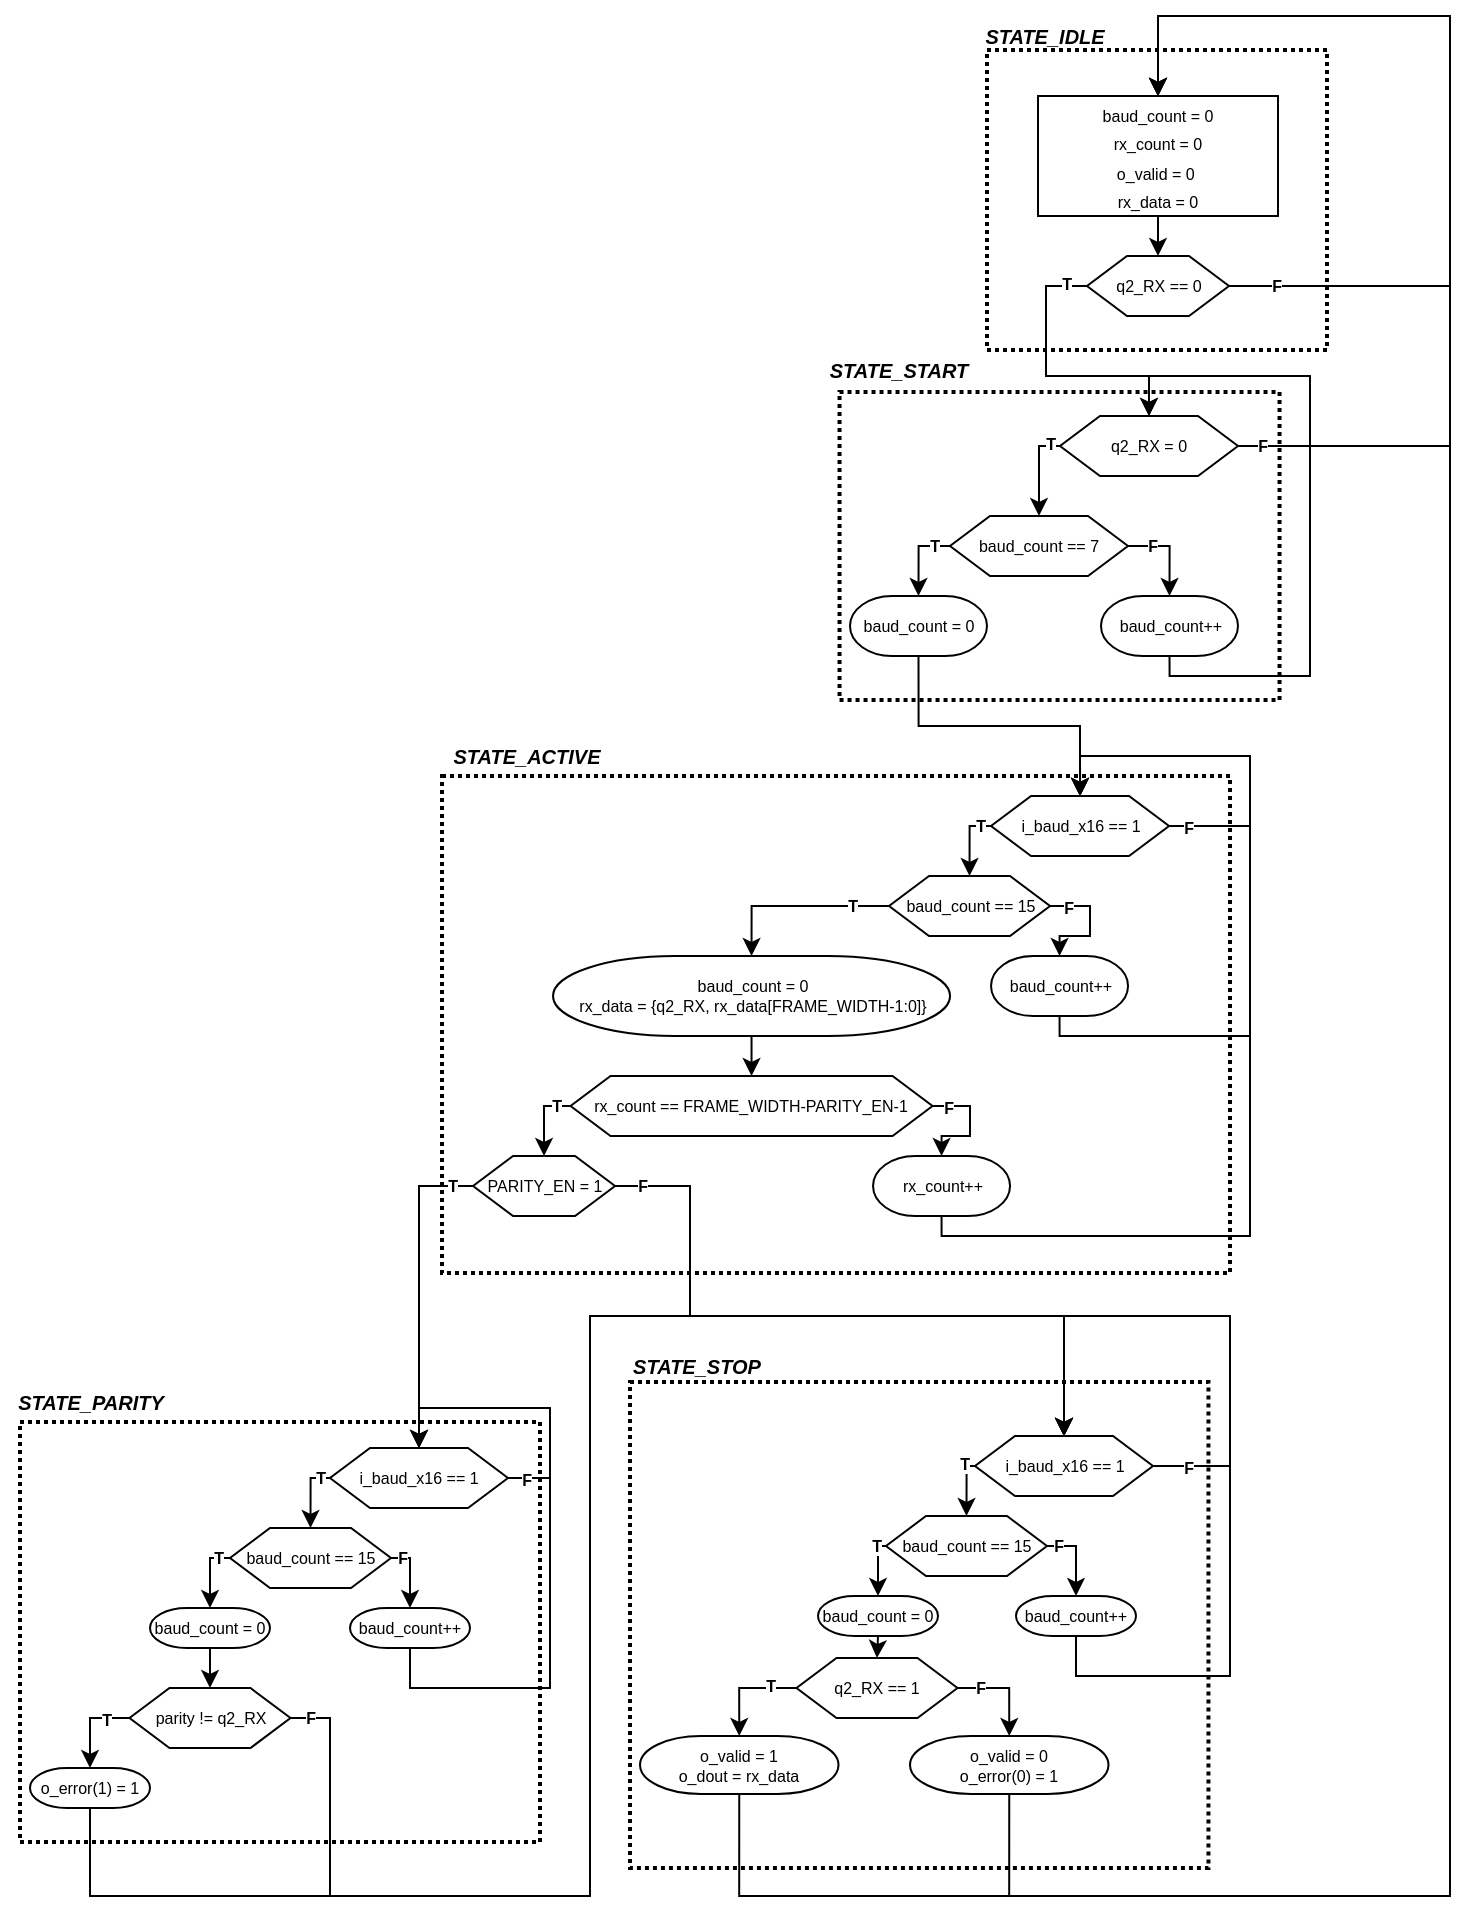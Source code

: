 <mxfile version="19.0.3" type="device"><diagram id="C5RBs43oDa-KdzZeNtuy" name="Page-1"><mxGraphModel dx="1258" dy="735" grid="0" gridSize="10" guides="1" tooltips="1" connect="1" arrows="1" fold="1" page="1" pageScale="1" pageWidth="850" pageHeight="1400" math="0" shadow="0"><root><mxCell id="WIyWlLk6GJQsqaUBKTNV-0"/><mxCell id="WIyWlLk6GJQsqaUBKTNV-1" parent="WIyWlLk6GJQsqaUBKTNV-0"/><mxCell id="Te1aRPJFNTJQqm6nzr4A-109" value="" style="rounded=0;whiteSpace=wrap;html=1;dashed=1;dashPattern=1 1;fontSize=10;strokeWidth=2;" vertex="1" parent="WIyWlLk6GJQsqaUBKTNV-1"><mxGeometry x="330" y="693" width="289.23" height="243" as="geometry"/></mxCell><mxCell id="Te1aRPJFNTJQqm6nzr4A-60" value="" style="rounded=0;whiteSpace=wrap;html=1;fontSize=8;strokeWidth=2;dashed=1;dashPattern=1 1;" vertex="1" parent="WIyWlLk6GJQsqaUBKTNV-1"><mxGeometry x="236" y="390" width="394" height="248.5" as="geometry"/></mxCell><mxCell id="Te1aRPJFNTJQqm6nzr4A-90" value="" style="rounded=0;whiteSpace=wrap;html=1;dashed=1;dashPattern=1 1;fontSize=10;strokeWidth=2;" vertex="1" parent="WIyWlLk6GJQsqaUBKTNV-1"><mxGeometry x="25" y="713" width="260" height="210" as="geometry"/></mxCell><mxCell id="Te1aRPJFNTJQqm6nzr4A-57" value="" style="rounded=0;whiteSpace=wrap;html=1;fontSize=8;strokeWidth=2;dashed=1;dashPattern=1 1;" vertex="1" parent="WIyWlLk6GJQsqaUBKTNV-1"><mxGeometry x="434.77" y="198" width="220" height="154" as="geometry"/></mxCell><mxCell id="Te1aRPJFNTJQqm6nzr4A-45" value="" style="rounded=0;whiteSpace=wrap;html=1;fontSize=8;strokeWidth=2;dashed=1;dashPattern=1 1;" vertex="1" parent="WIyWlLk6GJQsqaUBKTNV-1"><mxGeometry x="508.5" y="27" width="170" height="150" as="geometry"/></mxCell><mxCell id="Te1aRPJFNTJQqm6nzr4A-3" style="edgeStyle=orthogonalEdgeStyle;rounded=0;orthogonalLoop=1;jettySize=auto;html=1;exitX=0.5;exitY=1;exitDx=0;exitDy=0;entryX=0.5;entryY=0;entryDx=0;entryDy=0;fontSize=8;" edge="1" parent="WIyWlLk6GJQsqaUBKTNV-1" source="Te1aRPJFNTJQqm6nzr4A-0" target="Te1aRPJFNTJQqm6nzr4A-1"><mxGeometry relative="1" as="geometry"/></mxCell><mxCell id="Te1aRPJFNTJQqm6nzr4A-0" value="&lt;font style=&quot;font-size: 8px;&quot;&gt;baud_count = 0&lt;br&gt;rx_count = 0&lt;br&gt;o_valid = 0&amp;nbsp;&lt;br&gt;rx_data = 0&lt;br&gt;&lt;/font&gt;" style="rounded=0;whiteSpace=wrap;html=1;" vertex="1" parent="WIyWlLk6GJQsqaUBKTNV-1"><mxGeometry x="534" y="50" width="120" height="60" as="geometry"/></mxCell><mxCell id="Te1aRPJFNTJQqm6nzr4A-5" style="edgeStyle=orthogonalEdgeStyle;rounded=0;orthogonalLoop=1;jettySize=auto;html=1;exitX=1;exitY=0.5;exitDx=0;exitDy=0;entryX=0.5;entryY=0;entryDx=0;entryDy=0;fontSize=8;" edge="1" parent="WIyWlLk6GJQsqaUBKTNV-1" source="Te1aRPJFNTJQqm6nzr4A-1" target="Te1aRPJFNTJQqm6nzr4A-0"><mxGeometry relative="1" as="geometry"><Array as="points"><mxPoint x="740" y="145"/><mxPoint x="740" y="10"/><mxPoint x="594" y="10"/></Array></mxGeometry></mxCell><mxCell id="Te1aRPJFNTJQqm6nzr4A-6" value="F" style="edgeLabel;html=1;align=center;verticalAlign=middle;resizable=0;points=[];fontSize=8;fontStyle=1" vertex="1" connectable="0" parent="Te1aRPJFNTJQqm6nzr4A-5"><mxGeometry x="-0.817" y="1" relative="1" as="geometry"><mxPoint x="-16" y="1" as="offset"/></mxGeometry></mxCell><mxCell id="Te1aRPJFNTJQqm6nzr4A-56" style="edgeStyle=orthogonalEdgeStyle;rounded=0;orthogonalLoop=1;jettySize=auto;html=1;exitX=0;exitY=0.5;exitDx=0;exitDy=0;entryX=0.5;entryY=0;entryDx=0;entryDy=0;fontSize=10;" edge="1" parent="WIyWlLk6GJQsqaUBKTNV-1" source="Te1aRPJFNTJQqm6nzr4A-1" target="Te1aRPJFNTJQqm6nzr4A-48"><mxGeometry relative="1" as="geometry"><Array as="points"><mxPoint x="538" y="145"/><mxPoint x="538" y="190"/><mxPoint x="590" y="190"/></Array></mxGeometry></mxCell><mxCell id="Te1aRPJFNTJQqm6nzr4A-1" value="q2_RX == 0" style="shape=hexagon;perimeter=hexagonPerimeter2;whiteSpace=wrap;html=1;fixedSize=1;fontSize=8;" vertex="1" parent="WIyWlLk6GJQsqaUBKTNV-1"><mxGeometry x="558.5" y="130" width="71" height="30" as="geometry"/></mxCell><mxCell id="Te1aRPJFNTJQqm6nzr4A-30" style="edgeStyle=orthogonalEdgeStyle;rounded=0;orthogonalLoop=1;jettySize=auto;html=1;exitX=0;exitY=0.5;exitDx=0;exitDy=0;entryX=0.5;entryY=0;entryDx=0;entryDy=0;fontSize=8;" edge="1" parent="WIyWlLk6GJQsqaUBKTNV-1" source="Te1aRPJFNTJQqm6nzr4A-28" target="Te1aRPJFNTJQqm6nzr4A-29"><mxGeometry relative="1" as="geometry"/></mxCell><mxCell id="Te1aRPJFNTJQqm6nzr4A-28" value="i_baud_x16 == 1" style="shape=hexagon;perimeter=hexagonPerimeter2;whiteSpace=wrap;html=1;fixedSize=1;fontSize=8;" vertex="1" parent="WIyWlLk6GJQsqaUBKTNV-1"><mxGeometry x="180" y="726" width="89" height="30" as="geometry"/></mxCell><mxCell id="Te1aRPJFNTJQqm6nzr4A-32" style="edgeStyle=orthogonalEdgeStyle;rounded=0;orthogonalLoop=1;jettySize=auto;html=1;exitX=0;exitY=0.5;exitDx=0;exitDy=0;entryX=0.5;entryY=0;entryDx=0;entryDy=0;entryPerimeter=0;fontSize=8;" edge="1" parent="WIyWlLk6GJQsqaUBKTNV-1" source="Te1aRPJFNTJQqm6nzr4A-29" target="Te1aRPJFNTJQqm6nzr4A-31"><mxGeometry relative="1" as="geometry"/></mxCell><mxCell id="Te1aRPJFNTJQqm6nzr4A-37" style="edgeStyle=orthogonalEdgeStyle;rounded=0;orthogonalLoop=1;jettySize=auto;html=1;exitX=1;exitY=0.5;exitDx=0;exitDy=0;entryX=0.5;entryY=0;entryDx=0;entryDy=0;entryPerimeter=0;fontSize=8;" edge="1" parent="WIyWlLk6GJQsqaUBKTNV-1" source="Te1aRPJFNTJQqm6nzr4A-29" target="Te1aRPJFNTJQqm6nzr4A-36"><mxGeometry relative="1" as="geometry"/></mxCell><mxCell id="Te1aRPJFNTJQqm6nzr4A-29" value="baud_count == 15" style="shape=hexagon;perimeter=hexagonPerimeter2;whiteSpace=wrap;html=1;fixedSize=1;fontSize=8;" vertex="1" parent="WIyWlLk6GJQsqaUBKTNV-1"><mxGeometry x="130" y="766" width="80.5" height="30" as="geometry"/></mxCell><mxCell id="Te1aRPJFNTJQqm6nzr4A-34" style="edgeStyle=orthogonalEdgeStyle;rounded=0;orthogonalLoop=1;jettySize=auto;html=1;exitX=0.5;exitY=1;exitDx=0;exitDy=0;exitPerimeter=0;entryX=0.5;entryY=0;entryDx=0;entryDy=0;fontSize=8;" edge="1" parent="WIyWlLk6GJQsqaUBKTNV-1" source="Te1aRPJFNTJQqm6nzr4A-31" target="Te1aRPJFNTJQqm6nzr4A-33"><mxGeometry relative="1" as="geometry"/></mxCell><mxCell id="Te1aRPJFNTJQqm6nzr4A-31" value="baud_count = 0" style="strokeWidth=1;html=1;shape=mxgraph.flowchart.terminator;whiteSpace=wrap;fontSize=8;" vertex="1" parent="WIyWlLk6GJQsqaUBKTNV-1"><mxGeometry x="90" y="806" width="60" height="20" as="geometry"/></mxCell><mxCell id="Te1aRPJFNTJQqm6nzr4A-41" style="edgeStyle=orthogonalEdgeStyle;rounded=0;orthogonalLoop=1;jettySize=auto;html=1;exitX=0;exitY=0.5;exitDx=0;exitDy=0;entryX=0.5;entryY=0;entryDx=0;entryDy=0;entryPerimeter=0;fontSize=8;" edge="1" parent="WIyWlLk6GJQsqaUBKTNV-1" source="Te1aRPJFNTJQqm6nzr4A-33" target="Te1aRPJFNTJQqm6nzr4A-35"><mxGeometry relative="1" as="geometry"><Array as="points"><mxPoint x="60" y="861"/><mxPoint x="60" y="886"/></Array></mxGeometry></mxCell><mxCell id="Te1aRPJFNTJQqm6nzr4A-111" style="edgeStyle=orthogonalEdgeStyle;rounded=0;orthogonalLoop=1;jettySize=auto;html=1;exitX=1;exitY=0.5;exitDx=0;exitDy=0;entryX=0.5;entryY=0;entryDx=0;entryDy=0;fontSize=10;" edge="1" parent="WIyWlLk6GJQsqaUBKTNV-1" source="Te1aRPJFNTJQqm6nzr4A-33" target="Te1aRPJFNTJQqm6nzr4A-93"><mxGeometry relative="1" as="geometry"><Array as="points"><mxPoint x="180" y="861"/><mxPoint x="180" y="950"/><mxPoint x="310" y="950"/><mxPoint x="310" y="660"/><mxPoint x="547" y="660"/></Array></mxGeometry></mxCell><mxCell id="Te1aRPJFNTJQqm6nzr4A-33" value="parity != q2_RX" style="shape=hexagon;perimeter=hexagonPerimeter2;whiteSpace=wrap;html=1;fixedSize=1;fontSize=8;" vertex="1" parent="WIyWlLk6GJQsqaUBKTNV-1"><mxGeometry x="79.75" y="846" width="80.5" height="30" as="geometry"/></mxCell><mxCell id="Te1aRPJFNTJQqm6nzr4A-110" style="edgeStyle=orthogonalEdgeStyle;rounded=0;orthogonalLoop=1;jettySize=auto;html=1;exitX=0.5;exitY=1;exitDx=0;exitDy=0;exitPerimeter=0;entryX=0.5;entryY=0;entryDx=0;entryDy=0;fontSize=10;" edge="1" parent="WIyWlLk6GJQsqaUBKTNV-1" source="Te1aRPJFNTJQqm6nzr4A-35" target="Te1aRPJFNTJQqm6nzr4A-93"><mxGeometry relative="1" as="geometry"><Array as="points"><mxPoint x="60" y="950"/><mxPoint x="310" y="950"/><mxPoint x="310" y="660"/><mxPoint x="547" y="660"/></Array></mxGeometry></mxCell><mxCell id="Te1aRPJFNTJQqm6nzr4A-35" value="o_error(1) = 1" style="strokeWidth=1;html=1;shape=mxgraph.flowchart.terminator;whiteSpace=wrap;fontSize=8;" vertex="1" parent="WIyWlLk6GJQsqaUBKTNV-1"><mxGeometry x="30" y="886" width="60" height="20" as="geometry"/></mxCell><mxCell id="Te1aRPJFNTJQqm6nzr4A-38" style="edgeStyle=orthogonalEdgeStyle;rounded=0;orthogonalLoop=1;jettySize=auto;html=1;exitX=0.5;exitY=1;exitDx=0;exitDy=0;exitPerimeter=0;entryX=0.5;entryY=0;entryDx=0;entryDy=0;fontSize=8;" edge="1" parent="WIyWlLk6GJQsqaUBKTNV-1" source="Te1aRPJFNTJQqm6nzr4A-36" target="Te1aRPJFNTJQqm6nzr4A-28"><mxGeometry relative="1" as="geometry"><Array as="points"><mxPoint x="220.0" y="846"/><mxPoint x="290" y="846"/><mxPoint x="290" y="706"/><mxPoint x="225.0" y="706"/></Array></mxGeometry></mxCell><mxCell id="Te1aRPJFNTJQqm6nzr4A-36" value="baud_count++" style="strokeWidth=1;html=1;shape=mxgraph.flowchart.terminator;whiteSpace=wrap;fontSize=8;" vertex="1" parent="WIyWlLk6GJQsqaUBKTNV-1"><mxGeometry x="190" y="806" width="60" height="20" as="geometry"/></mxCell><mxCell id="Te1aRPJFNTJQqm6nzr4A-40" style="edgeStyle=orthogonalEdgeStyle;rounded=0;orthogonalLoop=1;jettySize=auto;html=1;exitX=1;exitY=0.5;exitDx=0;exitDy=0;entryX=0.5;entryY=0;entryDx=0;entryDy=0;fontSize=8;" edge="1" parent="WIyWlLk6GJQsqaUBKTNV-1" source="Te1aRPJFNTJQqm6nzr4A-28" target="Te1aRPJFNTJQqm6nzr4A-28"><mxGeometry relative="1" as="geometry"><Array as="points"><mxPoint x="290" y="741"/><mxPoint x="290" y="706"/><mxPoint x="224.0" y="706"/></Array></mxGeometry></mxCell><mxCell id="Te1aRPJFNTJQqm6nzr4A-46" value="&lt;b&gt;&lt;font style=&quot;font-size: 10px;&quot;&gt;STATE_IDLE&lt;/font&gt;&lt;/b&gt;" style="text;html=1;align=center;verticalAlign=middle;resizable=0;points=[];autosize=1;strokeColor=none;fillColor=none;fontSize=8;fontStyle=2;strokeWidth=2;" vertex="1" parent="WIyWlLk6GJQsqaUBKTNV-1"><mxGeometry x="497" y="10" width="80" height="20" as="geometry"/></mxCell><mxCell id="Te1aRPJFNTJQqm6nzr4A-54" style="edgeStyle=orthogonalEdgeStyle;rounded=0;orthogonalLoop=1;jettySize=auto;html=1;exitX=0;exitY=0.5;exitDx=0;exitDy=0;entryX=0.5;entryY=0;entryDx=0;entryDy=0;fontSize=10;" edge="1" parent="WIyWlLk6GJQsqaUBKTNV-1" source="Te1aRPJFNTJQqm6nzr4A-48" target="Te1aRPJFNTJQqm6nzr4A-49"><mxGeometry relative="1" as="geometry"/></mxCell><mxCell id="Te1aRPJFNTJQqm6nzr4A-55" style="edgeStyle=orthogonalEdgeStyle;rounded=0;orthogonalLoop=1;jettySize=auto;html=1;exitX=1;exitY=0.5;exitDx=0;exitDy=0;entryX=0.5;entryY=0;entryDx=0;entryDy=0;fontSize=10;" edge="1" parent="WIyWlLk6GJQsqaUBKTNV-1" source="Te1aRPJFNTJQqm6nzr4A-48" target="Te1aRPJFNTJQqm6nzr4A-0"><mxGeometry relative="1" as="geometry"><Array as="points"><mxPoint x="740" y="225"/><mxPoint x="740" y="10"/><mxPoint x="594" y="10"/></Array></mxGeometry></mxCell><mxCell id="Te1aRPJFNTJQqm6nzr4A-48" value="q2_RX = 0" style="shape=hexagon;perimeter=hexagonPerimeter2;whiteSpace=wrap;html=1;fixedSize=1;fontSize=8;" vertex="1" parent="WIyWlLk6GJQsqaUBKTNV-1"><mxGeometry x="545" y="210" width="89" height="30" as="geometry"/></mxCell><mxCell id="Te1aRPJFNTJQqm6nzr4A-52" style="edgeStyle=orthogonalEdgeStyle;rounded=0;orthogonalLoop=1;jettySize=auto;html=1;exitX=1;exitY=0.5;exitDx=0;exitDy=0;entryX=0.5;entryY=0;entryDx=0;entryDy=0;entryPerimeter=0;fontSize=10;" edge="1" parent="WIyWlLk6GJQsqaUBKTNV-1" source="Te1aRPJFNTJQqm6nzr4A-49" target="Te1aRPJFNTJQqm6nzr4A-51"><mxGeometry relative="1" as="geometry"/></mxCell><mxCell id="Te1aRPJFNTJQqm6nzr4A-53" style="edgeStyle=orthogonalEdgeStyle;rounded=0;orthogonalLoop=1;jettySize=auto;html=1;exitX=0;exitY=0.5;exitDx=0;exitDy=0;entryX=0.5;entryY=0;entryDx=0;entryDy=0;entryPerimeter=0;fontSize=10;" edge="1" parent="WIyWlLk6GJQsqaUBKTNV-1" source="Te1aRPJFNTJQqm6nzr4A-49" target="Te1aRPJFNTJQqm6nzr4A-50"><mxGeometry relative="1" as="geometry"/></mxCell><mxCell id="Te1aRPJFNTJQqm6nzr4A-49" value="baud_count == 7" style="shape=hexagon;perimeter=hexagonPerimeter2;whiteSpace=wrap;html=1;fixedSize=1;fontSize=8;" vertex="1" parent="WIyWlLk6GJQsqaUBKTNV-1"><mxGeometry x="490" y="260" width="89" height="30" as="geometry"/></mxCell><mxCell id="Te1aRPJFNTJQqm6nzr4A-148" style="edgeStyle=orthogonalEdgeStyle;rounded=0;orthogonalLoop=1;jettySize=auto;html=1;exitX=0.5;exitY=1;exitDx=0;exitDy=0;exitPerimeter=0;entryX=0.5;entryY=0;entryDx=0;entryDy=0;fontSize=8;" edge="1" parent="WIyWlLk6GJQsqaUBKTNV-1" source="Te1aRPJFNTJQqm6nzr4A-50" target="Te1aRPJFNTJQqm6nzr4A-8"><mxGeometry relative="1" as="geometry"/></mxCell><mxCell id="Te1aRPJFNTJQqm6nzr4A-50" value="baud_count = 0" style="strokeWidth=1;html=1;shape=mxgraph.flowchart.terminator;whiteSpace=wrap;fontSize=8;" vertex="1" parent="WIyWlLk6GJQsqaUBKTNV-1"><mxGeometry x="440" y="300" width="68.5" height="30" as="geometry"/></mxCell><mxCell id="Te1aRPJFNTJQqm6nzr4A-59" style="edgeStyle=orthogonalEdgeStyle;rounded=0;orthogonalLoop=1;jettySize=auto;html=1;exitX=0.5;exitY=1;exitDx=0;exitDy=0;exitPerimeter=0;entryX=0.5;entryY=0;entryDx=0;entryDy=0;fontSize=10;" edge="1" parent="WIyWlLk6GJQsqaUBKTNV-1" source="Te1aRPJFNTJQqm6nzr4A-51" target="Te1aRPJFNTJQqm6nzr4A-48"><mxGeometry relative="1" as="geometry"><Array as="points"><mxPoint x="600" y="340"/><mxPoint x="670" y="340"/><mxPoint x="670" y="190"/><mxPoint x="589" y="190"/></Array></mxGeometry></mxCell><mxCell id="Te1aRPJFNTJQqm6nzr4A-51" value="baud_count++" style="strokeWidth=1;html=1;shape=mxgraph.flowchart.terminator;whiteSpace=wrap;fontSize=8;" vertex="1" parent="WIyWlLk6GJQsqaUBKTNV-1"><mxGeometry x="565.5" y="300" width="68.5" height="30" as="geometry"/></mxCell><mxCell id="Te1aRPJFNTJQqm6nzr4A-58" value="&lt;b&gt;&lt;font style=&quot;font-size: 10px;&quot;&gt;STATE_START&lt;/font&gt;&lt;/b&gt;" style="text;html=1;align=center;verticalAlign=middle;resizable=0;points=[];autosize=1;strokeColor=none;fillColor=none;fontSize=8;fontStyle=2;strokeWidth=2;" vertex="1" parent="WIyWlLk6GJQsqaUBKTNV-1"><mxGeometry x="424" y="177" width="80" height="20" as="geometry"/></mxCell><mxCell id="Te1aRPJFNTJQqm6nzr4A-71" value="&lt;b&gt;&lt;font style=&quot;font-size: 10px;&quot;&gt;STATE_ACTIVE&lt;/font&gt;&lt;/b&gt;" style="text;html=1;align=center;verticalAlign=middle;resizable=0;points=[];autosize=1;strokeColor=none;fillColor=none;fontSize=8;fontStyle=2;strokeWidth=2;" vertex="1" parent="WIyWlLk6GJQsqaUBKTNV-1"><mxGeometry x="232.52" y="370" width="90" height="20" as="geometry"/></mxCell><mxCell id="Te1aRPJFNTJQqm6nzr4A-91" value="&lt;b&gt;&lt;font style=&quot;font-size: 10px;&quot;&gt;STATE_PARITY&lt;/font&gt;&lt;/b&gt;" style="text;html=1;align=center;verticalAlign=middle;resizable=0;points=[];autosize=1;strokeColor=none;fillColor=none;fontSize=8;fontStyle=2;strokeWidth=2;" vertex="1" parent="WIyWlLk6GJQsqaUBKTNV-1"><mxGeometry x="15" y="693" width="90" height="20" as="geometry"/></mxCell><mxCell id="Te1aRPJFNTJQqm6nzr4A-8" value="i_baud_x16 == 1" style="shape=hexagon;perimeter=hexagonPerimeter2;whiteSpace=wrap;html=1;fixedSize=1;fontSize=8;" vertex="1" parent="WIyWlLk6GJQsqaUBKTNV-1"><mxGeometry x="510.52" y="400" width="89" height="30" as="geometry"/></mxCell><mxCell id="Te1aRPJFNTJQqm6nzr4A-18" style="edgeStyle=orthogonalEdgeStyle;rounded=0;orthogonalLoop=1;jettySize=auto;html=1;exitX=0.5;exitY=1;exitDx=0;exitDy=0;exitPerimeter=0;entryX=0.5;entryY=0;entryDx=0;entryDy=0;fontSize=8;" edge="1" parent="WIyWlLk6GJQsqaUBKTNV-1" source="Te1aRPJFNTJQqm6nzr4A-9" target="Te1aRPJFNTJQqm6nzr4A-8"><mxGeometry relative="1" as="geometry"><Array as="points"><mxPoint x="545" y="520"/><mxPoint x="640" y="520"/><mxPoint x="640" y="380"/><mxPoint x="555" y="380"/></Array></mxGeometry></mxCell><mxCell id="Te1aRPJFNTJQqm6nzr4A-9" value="baud_count++" style="strokeWidth=1;html=1;shape=mxgraph.flowchart.terminator;whiteSpace=wrap;fontSize=8;" vertex="1" parent="WIyWlLk6GJQsqaUBKTNV-1"><mxGeometry x="510.52" y="480" width="68.5" height="30" as="geometry"/></mxCell><mxCell id="Te1aRPJFNTJQqm6nzr4A-14" style="edgeStyle=orthogonalEdgeStyle;rounded=0;orthogonalLoop=1;jettySize=auto;html=1;exitX=1;exitY=0.5;exitDx=0;exitDy=0;entryX=0.5;entryY=0;entryDx=0;entryDy=0;fontSize=8;" edge="1" parent="WIyWlLk6GJQsqaUBKTNV-1" source="Te1aRPJFNTJQqm6nzr4A-8" target="Te1aRPJFNTJQqm6nzr4A-8"><mxGeometry relative="1" as="geometry"><Array as="points"><mxPoint x="640" y="415"/><mxPoint x="640" y="380"/><mxPoint x="555" y="380"/></Array></mxGeometry></mxCell><mxCell id="Te1aRPJFNTJQqm6nzr4A-17" style="edgeStyle=orthogonalEdgeStyle;rounded=0;orthogonalLoop=1;jettySize=auto;html=1;exitX=1;exitY=0.5;exitDx=0;exitDy=0;entryX=0.5;entryY=0;entryDx=0;entryDy=0;entryPerimeter=0;fontSize=8;" edge="1" parent="WIyWlLk6GJQsqaUBKTNV-1" source="Te1aRPJFNTJQqm6nzr4A-15" target="Te1aRPJFNTJQqm6nzr4A-9"><mxGeometry relative="1" as="geometry"><Array as="points"><mxPoint x="560" y="455"/><mxPoint x="560" y="470"/><mxPoint x="545" y="470"/></Array></mxGeometry></mxCell><mxCell id="Te1aRPJFNTJQqm6nzr4A-15" value="baud_count == 15" style="shape=hexagon;perimeter=hexagonPerimeter2;whiteSpace=wrap;html=1;fixedSize=1;fontSize=8;" vertex="1" parent="WIyWlLk6GJQsqaUBKTNV-1"><mxGeometry x="459.52" y="440" width="80.5" height="30" as="geometry"/></mxCell><mxCell id="Te1aRPJFNTJQqm6nzr4A-16" style="edgeStyle=orthogonalEdgeStyle;rounded=0;orthogonalLoop=1;jettySize=auto;html=1;exitX=0;exitY=0.5;exitDx=0;exitDy=0;entryX=0.5;entryY=0;entryDx=0;entryDy=0;fontSize=8;" edge="1" parent="WIyWlLk6GJQsqaUBKTNV-1" source="Te1aRPJFNTJQqm6nzr4A-8" target="Te1aRPJFNTJQqm6nzr4A-15"><mxGeometry relative="1" as="geometry"/></mxCell><mxCell id="Te1aRPJFNTJQqm6nzr4A-19" value="baud_count = 0&lt;br&gt;rx_data = {q2_RX, rx_data[FRAME_WIDTH-1:0]}" style="strokeWidth=1;html=1;shape=mxgraph.flowchart.terminator;whiteSpace=wrap;fontSize=8;" vertex="1" parent="WIyWlLk6GJQsqaUBKTNV-1"><mxGeometry x="291.52" y="480" width="198.5" height="40" as="geometry"/></mxCell><mxCell id="Te1aRPJFNTJQqm6nzr4A-20" style="edgeStyle=orthogonalEdgeStyle;rounded=0;orthogonalLoop=1;jettySize=auto;html=1;exitX=0;exitY=0.5;exitDx=0;exitDy=0;entryX=0.5;entryY=0;entryDx=0;entryDy=0;entryPerimeter=0;fontSize=8;" edge="1" parent="WIyWlLk6GJQsqaUBKTNV-1" source="Te1aRPJFNTJQqm6nzr4A-15" target="Te1aRPJFNTJQqm6nzr4A-19"><mxGeometry relative="1" as="geometry"/></mxCell><mxCell id="Te1aRPJFNTJQqm6nzr4A-21" value="rx_count == FRAME_WIDTH-PARITY_EN-1" style="shape=hexagon;perimeter=hexagonPerimeter2;whiteSpace=wrap;html=1;fixedSize=1;fontSize=8;" vertex="1" parent="WIyWlLk6GJQsqaUBKTNV-1"><mxGeometry x="300.27" y="540" width="181" height="30" as="geometry"/></mxCell><mxCell id="Te1aRPJFNTJQqm6nzr4A-24" style="edgeStyle=orthogonalEdgeStyle;rounded=0;orthogonalLoop=1;jettySize=auto;html=1;exitX=0.5;exitY=1;exitDx=0;exitDy=0;exitPerimeter=0;entryX=0.5;entryY=0;entryDx=0;entryDy=0;fontSize=8;" edge="1" parent="WIyWlLk6GJQsqaUBKTNV-1" source="Te1aRPJFNTJQqm6nzr4A-19" target="Te1aRPJFNTJQqm6nzr4A-21"><mxGeometry relative="1" as="geometry"/></mxCell><mxCell id="Te1aRPJFNTJQqm6nzr4A-114" style="edgeStyle=orthogonalEdgeStyle;rounded=0;orthogonalLoop=1;jettySize=auto;html=1;exitX=0;exitY=0.5;exitDx=0;exitDy=0;entryX=0.5;entryY=0;entryDx=0;entryDy=0;fontSize=10;" edge="1" parent="WIyWlLk6GJQsqaUBKTNV-1" source="Te1aRPJFNTJQqm6nzr4A-22" target="Te1aRPJFNTJQqm6nzr4A-28"><mxGeometry relative="1" as="geometry"/></mxCell><mxCell id="Te1aRPJFNTJQqm6nzr4A-116" style="edgeStyle=orthogonalEdgeStyle;rounded=0;orthogonalLoop=1;jettySize=auto;html=1;exitX=1;exitY=0.5;exitDx=0;exitDy=0;entryX=0.5;entryY=0;entryDx=0;entryDy=0;fontSize=10;" edge="1" parent="WIyWlLk6GJQsqaUBKTNV-1" source="Te1aRPJFNTJQqm6nzr4A-22" target="Te1aRPJFNTJQqm6nzr4A-93"><mxGeometry relative="1" as="geometry"><Array as="points"><mxPoint x="360" y="595"/><mxPoint x="360" y="660"/><mxPoint x="547" y="660"/></Array></mxGeometry></mxCell><mxCell id="Te1aRPJFNTJQqm6nzr4A-22" value="PARITY_EN = 1" style="shape=hexagon;perimeter=hexagonPerimeter2;whiteSpace=wrap;html=1;fixedSize=1;fontSize=8;" vertex="1" parent="WIyWlLk6GJQsqaUBKTNV-1"><mxGeometry x="251.52" y="580" width="71" height="30" as="geometry"/></mxCell><mxCell id="Te1aRPJFNTJQqm6nzr4A-23" style="edgeStyle=orthogonalEdgeStyle;rounded=0;orthogonalLoop=1;jettySize=auto;html=1;exitX=0;exitY=0.5;exitDx=0;exitDy=0;entryX=0.5;entryY=0;entryDx=0;entryDy=0;fontSize=8;" edge="1" parent="WIyWlLk6GJQsqaUBKTNV-1" source="Te1aRPJFNTJQqm6nzr4A-21" target="Te1aRPJFNTJQqm6nzr4A-22"><mxGeometry relative="1" as="geometry"/></mxCell><mxCell id="Te1aRPJFNTJQqm6nzr4A-27" style="edgeStyle=orthogonalEdgeStyle;rounded=0;orthogonalLoop=1;jettySize=auto;html=1;exitX=0.5;exitY=1;exitDx=0;exitDy=0;exitPerimeter=0;entryX=0.5;entryY=0;entryDx=0;entryDy=0;fontSize=8;" edge="1" parent="WIyWlLk6GJQsqaUBKTNV-1" source="Te1aRPJFNTJQqm6nzr4A-25" target="Te1aRPJFNTJQqm6nzr4A-8"><mxGeometry relative="1" as="geometry"><Array as="points"><mxPoint x="486" y="620"/><mxPoint x="640" y="620"/><mxPoint x="640" y="380"/><mxPoint x="555" y="380"/></Array></mxGeometry></mxCell><mxCell id="Te1aRPJFNTJQqm6nzr4A-25" value="rx_count++" style="strokeWidth=1;html=1;shape=mxgraph.flowchart.terminator;whiteSpace=wrap;fontSize=8;" vertex="1" parent="WIyWlLk6GJQsqaUBKTNV-1"><mxGeometry x="451.52" y="580" width="68.5" height="30" as="geometry"/></mxCell><mxCell id="Te1aRPJFNTJQqm6nzr4A-26" style="edgeStyle=orthogonalEdgeStyle;rounded=0;orthogonalLoop=1;jettySize=auto;html=1;exitX=1;exitY=0.5;exitDx=0;exitDy=0;entryX=0.5;entryY=0;entryDx=0;entryDy=0;entryPerimeter=0;fontSize=8;" edge="1" parent="WIyWlLk6GJQsqaUBKTNV-1" source="Te1aRPJFNTJQqm6nzr4A-21" target="Te1aRPJFNTJQqm6nzr4A-25"><mxGeometry relative="1" as="geometry"><Array as="points"><mxPoint x="500" y="555"/><mxPoint x="500" y="570"/><mxPoint x="486" y="570"/></Array></mxGeometry></mxCell><mxCell id="Te1aRPJFNTJQqm6nzr4A-102" style="edgeStyle=orthogonalEdgeStyle;rounded=0;orthogonalLoop=1;jettySize=auto;html=1;exitX=0;exitY=0.5;exitDx=0;exitDy=0;entryX=0.5;entryY=0;entryDx=0;entryDy=0;fontSize=10;" edge="1" parent="WIyWlLk6GJQsqaUBKTNV-1" source="Te1aRPJFNTJQqm6nzr4A-93" target="Te1aRPJFNTJQqm6nzr4A-94"><mxGeometry relative="1" as="geometry"/></mxCell><mxCell id="Te1aRPJFNTJQqm6nzr4A-93" value="i_baud_x16 == 1" style="shape=hexagon;perimeter=hexagonPerimeter2;whiteSpace=wrap;html=1;fixedSize=1;fontSize=8;" vertex="1" parent="WIyWlLk6GJQsqaUBKTNV-1"><mxGeometry x="502.5" y="720" width="89" height="30" as="geometry"/></mxCell><mxCell id="Te1aRPJFNTJQqm6nzr4A-100" style="edgeStyle=orthogonalEdgeStyle;rounded=0;orthogonalLoop=1;jettySize=auto;html=1;exitX=1;exitY=0.5;exitDx=0;exitDy=0;entryX=0.5;entryY=0;entryDx=0;entryDy=0;entryPerimeter=0;fontSize=10;" edge="1" parent="WIyWlLk6GJQsqaUBKTNV-1" source="Te1aRPJFNTJQqm6nzr4A-94" target="Te1aRPJFNTJQqm6nzr4A-99"><mxGeometry relative="1" as="geometry"/></mxCell><mxCell id="Te1aRPJFNTJQqm6nzr4A-104" style="edgeStyle=orthogonalEdgeStyle;rounded=0;orthogonalLoop=1;jettySize=auto;html=1;exitX=0;exitY=0.5;exitDx=0;exitDy=0;entryX=0.5;entryY=0;entryDx=0;entryDy=0;entryPerimeter=0;fontSize=10;" edge="1" parent="WIyWlLk6GJQsqaUBKTNV-1" source="Te1aRPJFNTJQqm6nzr4A-94" target="Te1aRPJFNTJQqm6nzr4A-95"><mxGeometry relative="1" as="geometry"/></mxCell><mxCell id="Te1aRPJFNTJQqm6nzr4A-94" value="baud_count == 15" style="shape=hexagon;perimeter=hexagonPerimeter2;whiteSpace=wrap;html=1;fixedSize=1;fontSize=8;" vertex="1" parent="WIyWlLk6GJQsqaUBKTNV-1"><mxGeometry x="458" y="760" width="80.5" height="30" as="geometry"/></mxCell><mxCell id="Te1aRPJFNTJQqm6nzr4A-105" style="edgeStyle=orthogonalEdgeStyle;rounded=0;orthogonalLoop=1;jettySize=auto;html=1;exitX=0.5;exitY=1;exitDx=0;exitDy=0;exitPerimeter=0;entryX=0.5;entryY=0;entryDx=0;entryDy=0;fontSize=10;" edge="1" parent="WIyWlLk6GJQsqaUBKTNV-1" source="Te1aRPJFNTJQqm6nzr4A-95" target="Te1aRPJFNTJQqm6nzr4A-96"><mxGeometry relative="1" as="geometry"/></mxCell><mxCell id="Te1aRPJFNTJQqm6nzr4A-95" value="baud_count = 0" style="strokeWidth=1;html=1;shape=mxgraph.flowchart.terminator;whiteSpace=wrap;fontSize=8;" vertex="1" parent="WIyWlLk6GJQsqaUBKTNV-1"><mxGeometry x="424" y="800" width="60" height="20" as="geometry"/></mxCell><mxCell id="Te1aRPJFNTJQqm6nzr4A-106" style="edgeStyle=orthogonalEdgeStyle;rounded=0;orthogonalLoop=1;jettySize=auto;html=1;exitX=0;exitY=0.5;exitDx=0;exitDy=0;entryX=0.5;entryY=0;entryDx=0;entryDy=0;entryPerimeter=0;fontSize=10;" edge="1" parent="WIyWlLk6GJQsqaUBKTNV-1" source="Te1aRPJFNTJQqm6nzr4A-96" target="Te1aRPJFNTJQqm6nzr4A-97"><mxGeometry relative="1" as="geometry"/></mxCell><mxCell id="Te1aRPJFNTJQqm6nzr4A-107" style="edgeStyle=orthogonalEdgeStyle;rounded=0;orthogonalLoop=1;jettySize=auto;html=1;exitX=1;exitY=0.5;exitDx=0;exitDy=0;entryX=0.5;entryY=0;entryDx=0;entryDy=0;entryPerimeter=0;fontSize=10;" edge="1" parent="WIyWlLk6GJQsqaUBKTNV-1" source="Te1aRPJFNTJQqm6nzr4A-96" target="Te1aRPJFNTJQqm6nzr4A-98"><mxGeometry relative="1" as="geometry"/></mxCell><mxCell id="Te1aRPJFNTJQqm6nzr4A-96" value="q2_RX == 1" style="shape=hexagon;perimeter=hexagonPerimeter2;whiteSpace=wrap;html=1;fixedSize=1;fontSize=8;" vertex="1" parent="WIyWlLk6GJQsqaUBKTNV-1"><mxGeometry x="413.25" y="831" width="80.5" height="30" as="geometry"/></mxCell><mxCell id="Te1aRPJFNTJQqm6nzr4A-113" style="edgeStyle=orthogonalEdgeStyle;rounded=0;orthogonalLoop=1;jettySize=auto;html=1;exitX=0.5;exitY=1;exitDx=0;exitDy=0;exitPerimeter=0;entryX=0.5;entryY=0;entryDx=0;entryDy=0;fontSize=10;" edge="1" parent="WIyWlLk6GJQsqaUBKTNV-1" source="Te1aRPJFNTJQqm6nzr4A-97" target="Te1aRPJFNTJQqm6nzr4A-0"><mxGeometry relative="1" as="geometry"><Array as="points"><mxPoint x="385" y="950"/><mxPoint x="740" y="950"/><mxPoint x="740" y="10"/><mxPoint x="594" y="10"/></Array></mxGeometry></mxCell><mxCell id="Te1aRPJFNTJQqm6nzr4A-97" value="o_valid = 1&lt;br&gt;o_dout = rx_data" style="strokeWidth=1;html=1;shape=mxgraph.flowchart.terminator;whiteSpace=wrap;fontSize=8;" vertex="1" parent="WIyWlLk6GJQsqaUBKTNV-1"><mxGeometry x="335" y="870" width="99.25" height="29" as="geometry"/></mxCell><mxCell id="Te1aRPJFNTJQqm6nzr4A-112" style="edgeStyle=orthogonalEdgeStyle;rounded=0;orthogonalLoop=1;jettySize=auto;html=1;exitX=0.5;exitY=1;exitDx=0;exitDy=0;exitPerimeter=0;entryX=0.5;entryY=0;entryDx=0;entryDy=0;fontSize=10;" edge="1" parent="WIyWlLk6GJQsqaUBKTNV-1" source="Te1aRPJFNTJQqm6nzr4A-98" target="Te1aRPJFNTJQqm6nzr4A-0"><mxGeometry relative="1" as="geometry"><Array as="points"><mxPoint x="520" y="950"/><mxPoint x="740" y="950"/><mxPoint x="740" y="10"/><mxPoint x="594" y="10"/></Array></mxGeometry></mxCell><mxCell id="Te1aRPJFNTJQqm6nzr4A-98" value="o_valid = 0&lt;br&gt;o_error(0) = 1" style="strokeWidth=1;html=1;shape=mxgraph.flowchart.terminator;whiteSpace=wrap;fontSize=8;" vertex="1" parent="WIyWlLk6GJQsqaUBKTNV-1"><mxGeometry x="470" y="870" width="99.25" height="29" as="geometry"/></mxCell><mxCell id="Te1aRPJFNTJQqm6nzr4A-101" style="edgeStyle=orthogonalEdgeStyle;rounded=0;orthogonalLoop=1;jettySize=auto;html=1;exitX=0.5;exitY=1;exitDx=0;exitDy=0;exitPerimeter=0;entryX=0.5;entryY=0;entryDx=0;entryDy=0;fontSize=10;" edge="1" parent="WIyWlLk6GJQsqaUBKTNV-1" source="Te1aRPJFNTJQqm6nzr4A-99" target="Te1aRPJFNTJQqm6nzr4A-93"><mxGeometry relative="1" as="geometry"><Array as="points"><mxPoint x="553" y="840"/><mxPoint x="630" y="840"/><mxPoint x="630" y="660"/><mxPoint x="547" y="660"/></Array></mxGeometry></mxCell><mxCell id="Te1aRPJFNTJQqm6nzr4A-99" value="baud_count++" style="strokeWidth=1;html=1;shape=mxgraph.flowchart.terminator;whiteSpace=wrap;fontSize=8;" vertex="1" parent="WIyWlLk6GJQsqaUBKTNV-1"><mxGeometry x="523" y="800" width="60" height="20" as="geometry"/></mxCell><mxCell id="Te1aRPJFNTJQqm6nzr4A-103" style="edgeStyle=orthogonalEdgeStyle;rounded=0;orthogonalLoop=1;jettySize=auto;html=1;exitX=1;exitY=0.5;exitDx=0;exitDy=0;entryX=0.5;entryY=0;entryDx=0;entryDy=0;fontSize=10;" edge="1" parent="WIyWlLk6GJQsqaUBKTNV-1" source="Te1aRPJFNTJQqm6nzr4A-93" target="Te1aRPJFNTJQqm6nzr4A-93"><mxGeometry relative="1" as="geometry"><Array as="points"><mxPoint x="630" y="735"/><mxPoint x="630" y="660"/><mxPoint x="547" y="660"/></Array></mxGeometry></mxCell><mxCell id="Te1aRPJFNTJQqm6nzr4A-117" value="F" style="edgeLabel;html=1;align=center;verticalAlign=middle;resizable=0;points=[];fontSize=8;fontStyle=1" vertex="1" connectable="0" parent="WIyWlLk6GJQsqaUBKTNV-1"><mxGeometry x="660.004" y="150" as="geometry"><mxPoint x="-14" y="75" as="offset"/></mxGeometry></mxCell><mxCell id="Te1aRPJFNTJQqm6nzr4A-118" value="F" style="edgeLabel;html=1;align=center;verticalAlign=middle;resizable=0;points=[];fontSize=8;fontStyle=1" vertex="1" connectable="0" parent="WIyWlLk6GJQsqaUBKTNV-1"><mxGeometry x="672.004" y="169" as="geometry"><mxPoint x="-81" y="106" as="offset"/></mxGeometry></mxCell><mxCell id="Te1aRPJFNTJQqm6nzr4A-120" value="F" style="edgeLabel;html=1;align=center;verticalAlign=middle;resizable=0;points=[];fontSize=8;fontStyle=1" vertex="1" connectable="0" parent="WIyWlLk6GJQsqaUBKTNV-1"><mxGeometry x="690.004" y="310" as="geometry"><mxPoint x="-81" y="106" as="offset"/></mxGeometry></mxCell><mxCell id="Te1aRPJFNTJQqm6nzr4A-121" value="F" style="edgeLabel;html=1;align=center;verticalAlign=middle;resizable=0;points=[];fontSize=8;fontStyle=1" vertex="1" connectable="0" parent="WIyWlLk6GJQsqaUBKTNV-1"><mxGeometry x="629.504" y="350" as="geometry"><mxPoint x="-81" y="106" as="offset"/></mxGeometry></mxCell><mxCell id="Te1aRPJFNTJQqm6nzr4A-122" value="F" style="edgeLabel;html=1;align=center;verticalAlign=middle;resizable=0;points=[];fontSize=8;fontStyle=1" vertex="1" connectable="0" parent="WIyWlLk6GJQsqaUBKTNV-1"><mxGeometry x="569.254" y="450" as="geometry"><mxPoint x="-81" y="106" as="offset"/></mxGeometry></mxCell><mxCell id="Te1aRPJFNTJQqm6nzr4A-123" value="F" style="edgeLabel;html=1;align=center;verticalAlign=middle;resizable=0;points=[];fontSize=8;fontStyle=1" vertex="1" connectable="0" parent="WIyWlLk6GJQsqaUBKTNV-1"><mxGeometry x="690.004" y="630" as="geometry"><mxPoint x="-81" y="106" as="offset"/></mxGeometry></mxCell><mxCell id="Te1aRPJFNTJQqm6nzr4A-124" value="F" style="edgeLabel;html=1;align=center;verticalAlign=middle;resizable=0;points=[];fontSize=8;fontStyle=1" vertex="1" connectable="0" parent="WIyWlLk6GJQsqaUBKTNV-1"><mxGeometry x="625.004" y="669" as="geometry"><mxPoint x="-81" y="106" as="offset"/></mxGeometry></mxCell><mxCell id="Te1aRPJFNTJQqm6nzr4A-125" value="F" style="edgeLabel;html=1;align=center;verticalAlign=middle;resizable=0;points=[];fontSize=8;fontStyle=1" vertex="1" connectable="0" parent="WIyWlLk6GJQsqaUBKTNV-1"><mxGeometry x="586.004" y="740" as="geometry"><mxPoint x="-81" y="106" as="offset"/></mxGeometry></mxCell><mxCell id="Te1aRPJFNTJQqm6nzr4A-126" value="F" style="edgeLabel;html=1;align=center;verticalAlign=middle;resizable=0;points=[];fontSize=8;fontStyle=1" vertex="1" connectable="0" parent="WIyWlLk6GJQsqaUBKTNV-1"><mxGeometry x="417.004" y="489" as="geometry"><mxPoint x="-81" y="106" as="offset"/></mxGeometry></mxCell><mxCell id="Te1aRPJFNTJQqm6nzr4A-127" value="F" style="edgeLabel;html=1;align=center;verticalAlign=middle;resizable=0;points=[];fontSize=8;fontStyle=1" vertex="1" connectable="0" parent="WIyWlLk6GJQsqaUBKTNV-1"><mxGeometry x="359.004" y="636" as="geometry"><mxPoint x="-81" y="106" as="offset"/></mxGeometry></mxCell><mxCell id="Te1aRPJFNTJQqm6nzr4A-128" value="F" style="edgeLabel;html=1;align=center;verticalAlign=middle;resizable=0;points=[];fontSize=8;fontStyle=1" vertex="1" connectable="0" parent="WIyWlLk6GJQsqaUBKTNV-1"><mxGeometry x="297.004" y="675" as="geometry"><mxPoint x="-81" y="106" as="offset"/></mxGeometry></mxCell><mxCell id="Te1aRPJFNTJQqm6nzr4A-129" value="F" style="edgeLabel;html=1;align=center;verticalAlign=middle;resizable=0;points=[];fontSize=8;fontStyle=1" vertex="1" connectable="0" parent="WIyWlLk6GJQsqaUBKTNV-1"><mxGeometry x="251.004" y="755" as="geometry"><mxPoint x="-81" y="106" as="offset"/></mxGeometry></mxCell><mxCell id="Te1aRPJFNTJQqm6nzr4A-130" value="T" style="edgeLabel;html=1;align=center;verticalAlign=middle;resizable=0;points=[];fontSize=8;fontStyle=1" vertex="1" connectable="0" parent="WIyWlLk6GJQsqaUBKTNV-1"><mxGeometry x="256.004" y="635" as="geometry"><mxPoint x="-81" y="106" as="offset"/></mxGeometry></mxCell><mxCell id="Te1aRPJFNTJQqm6nzr4A-131" value="T" style="edgeLabel;html=1;align=center;verticalAlign=middle;resizable=0;points=[];fontSize=8;fontStyle=1" vertex="1" connectable="0" parent="WIyWlLk6GJQsqaUBKTNV-1"><mxGeometry x="205.004" y="675" as="geometry"><mxPoint x="-81" y="106" as="offset"/></mxGeometry></mxCell><mxCell id="Te1aRPJFNTJQqm6nzr4A-132" value="T" style="edgeLabel;html=1;align=center;verticalAlign=middle;resizable=0;points=[];fontSize=8;fontStyle=1" vertex="1" connectable="0" parent="WIyWlLk6GJQsqaUBKTNV-1"><mxGeometry x="149.004" y="756" as="geometry"><mxPoint x="-81" y="106" as="offset"/></mxGeometry></mxCell><mxCell id="Te1aRPJFNTJQqm6nzr4A-133" value="T" style="edgeLabel;html=1;align=center;verticalAlign=middle;resizable=0;points=[];fontSize=8;fontStyle=1" vertex="1" connectable="0" parent="WIyWlLk6GJQsqaUBKTNV-1"><mxGeometry x="578.004" y="628" as="geometry"><mxPoint x="-81" y="106" as="offset"/></mxGeometry></mxCell><mxCell id="Te1aRPJFNTJQqm6nzr4A-135" value="T" style="edgeLabel;html=1;align=center;verticalAlign=middle;resizable=0;points=[];fontSize=8;fontStyle=1" vertex="1" connectable="0" parent="WIyWlLk6GJQsqaUBKTNV-1"><mxGeometry x="534.004" y="669" as="geometry"><mxPoint x="-81" y="106" as="offset"/></mxGeometry></mxCell><mxCell id="Te1aRPJFNTJQqm6nzr4A-136" value="T" style="edgeLabel;html=1;align=center;verticalAlign=middle;resizable=0;points=[];fontSize=8;fontStyle=1" vertex="1" connectable="0" parent="WIyWlLk6GJQsqaUBKTNV-1"><mxGeometry x="481.004" y="739" as="geometry"><mxPoint x="-81" y="106" as="offset"/></mxGeometry></mxCell><mxCell id="Te1aRPJFNTJQqm6nzr4A-137" value="&lt;b&gt;&lt;font style=&quot;font-size: 10px;&quot;&gt;STATE_STOP&lt;/font&gt;&lt;/b&gt;" style="text;html=1;align=center;verticalAlign=middle;resizable=0;points=[];autosize=1;strokeColor=none;fillColor=none;fontSize=8;fontStyle=2;strokeWidth=2;" vertex="1" parent="WIyWlLk6GJQsqaUBKTNV-1"><mxGeometry x="322.52" y="675" width="80" height="20" as="geometry"/></mxCell><mxCell id="Te1aRPJFNTJQqm6nzr4A-140" value="T" style="edgeLabel;html=1;align=center;verticalAlign=middle;resizable=0;points=[];fontSize=8;fontStyle=1" vertex="1" connectable="0" parent="WIyWlLk6GJQsqaUBKTNV-1"><mxGeometry x="321.524" y="489" as="geometry"><mxPoint x="-81" y="106" as="offset"/></mxGeometry></mxCell><mxCell id="Te1aRPJFNTJQqm6nzr4A-141" value="T" style="edgeLabel;html=1;align=center;verticalAlign=middle;resizable=0;points=[];fontSize=8;fontStyle=1" vertex="1" connectable="0" parent="WIyWlLk6GJQsqaUBKTNV-1"><mxGeometry x="374.004" y="449" as="geometry"><mxPoint x="-81" y="106" as="offset"/></mxGeometry></mxCell><mxCell id="Te1aRPJFNTJQqm6nzr4A-142" value="T" style="edgeLabel;html=1;align=center;verticalAlign=middle;resizable=0;points=[];fontSize=8;fontStyle=1" vertex="1" connectable="0" parent="WIyWlLk6GJQsqaUBKTNV-1"><mxGeometry x="522.004" y="349" as="geometry"><mxPoint x="-81" y="106" as="offset"/></mxGeometry></mxCell><mxCell id="Te1aRPJFNTJQqm6nzr4A-143" value="T" style="edgeLabel;html=1;align=center;verticalAlign=middle;resizable=0;points=[];fontSize=8;fontStyle=1" vertex="1" connectable="0" parent="WIyWlLk6GJQsqaUBKTNV-1"><mxGeometry x="586.004" y="309" as="geometry"><mxPoint x="-81" y="106" as="offset"/></mxGeometry></mxCell><mxCell id="Te1aRPJFNTJQqm6nzr4A-144" value="T" style="edgeLabel;html=1;align=center;verticalAlign=middle;resizable=0;points=[];fontSize=8;fontStyle=1" vertex="1" connectable="0" parent="WIyWlLk6GJQsqaUBKTNV-1"><mxGeometry x="563.004" y="169" as="geometry"><mxPoint x="-81" y="106" as="offset"/></mxGeometry></mxCell><mxCell id="Te1aRPJFNTJQqm6nzr4A-145" value="T" style="edgeLabel;html=1;align=center;verticalAlign=middle;resizable=0;points=[];fontSize=8;fontStyle=1" vertex="1" connectable="0" parent="WIyWlLk6GJQsqaUBKTNV-1"><mxGeometry x="621.004" y="118" as="geometry"><mxPoint x="-81" y="106" as="offset"/></mxGeometry></mxCell><mxCell id="Te1aRPJFNTJQqm6nzr4A-146" value="T" style="edgeLabel;html=1;align=center;verticalAlign=middle;resizable=0;points=[];fontSize=8;fontStyle=1" vertex="1" connectable="0" parent="WIyWlLk6GJQsqaUBKTNV-1"><mxGeometry x="629.004" y="38" as="geometry"><mxPoint x="-81" y="106" as="offset"/></mxGeometry></mxCell></root></mxGraphModel></diagram></mxfile>